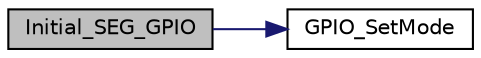 digraph "Initial_SEG_GPIO"
{
 // LATEX_PDF_SIZE
  edge [fontname="Helvetica",fontsize="10",labelfontname="Helvetica",labelfontsize="10"];
  node [fontname="Helvetica",fontsize="10",shape=record];
  rankdir="LR";
  Node1 [label="Initial_SEG_GPIO",height=0.2,width=0.4,color="black", fillcolor="grey75", style="filled", fontcolor="black",tooltip="Set 7_Segment LED GPIO to output mode."];
  Node1 -> Node2 [color="midnightblue",fontsize="10",style="solid",fontname="Helvetica"];
  Node2 [label="GPIO_SetMode",height=0.2,width=0.4,color="black", fillcolor="white", style="filled",URL="$dc/dc4/group___n_a_n_o100___g_p_i_o___e_x_p_o_r_t_e_d___f_u_n_c_t_i_o_n_s.html#gaa2d25bd7fd805f81e465e5f2f0f43123",tooltip="Set GPIO operation mode."];
}
